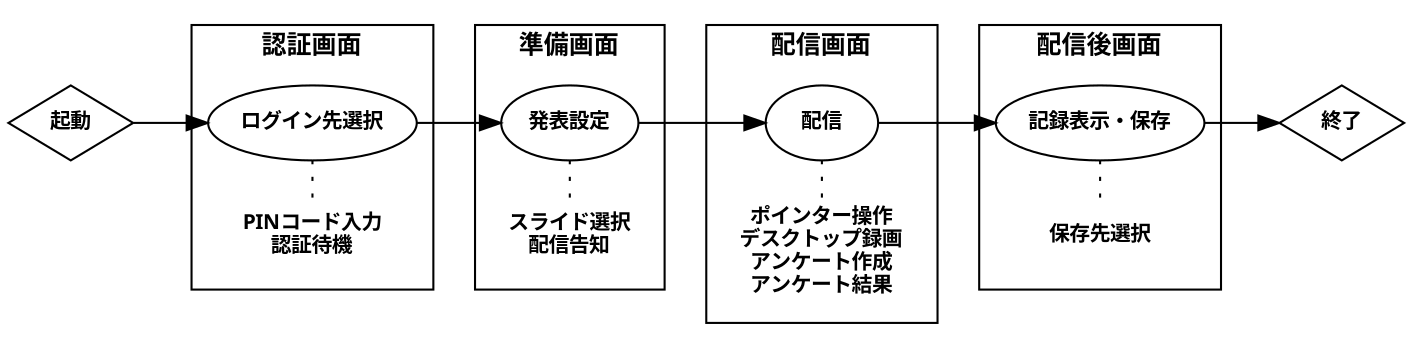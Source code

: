 digraph sample1 {
	graph[
		fontname="Yu Gothic bold";
		layout = dot;
		charset = "UTF-8";
		rankdir = LR;
	];
	node[
		fontname = "Yu Gothic bold";
		fontsize = 10;
	];
	edge[
		fontname="Yu Gothic bold";
		fontsize = 10;
	];

	start[label="起動"; group=1; shape=diamond];
	end[label="終了"; group=1; shape=diamond];

	subgraph cluster0 {
		label = "認証画面";
		fontsize = 12;

		login0[label="ログイン先選択"; group=1];
		login1[label="PINコード入力\n認証待機"; shape=plaintext];

		login1->login0[dir=none; style=dotted];
		{rank=same; login0; login1}
	};
	
	subgraph cluster1 {
		label = "準備画面";
		fontsize = 12;

		setup0[label="発表設定"; group=1];
		setup1[label="スライド選択\n配信告知"; shape=plaintext];

		setup1->setup0[dir=none; style=dotted];
		{rank=same; setup0; setup1}
	}
	
	subgraph cluster2 {
		label = "配信画面";
		fontsize = 12;

		cast0[label="配信"; group=1];
		cast1[label="ポインター操作\nデスクトップ録画\nアンケート作成\nアンケート結果"; shape=plaintext];

		cast1->cast0[dir=none; style=dotted];
		{rank=same; cast0; cast1}
	}

	subgraph cluster3 {
		label = "配信後画面";
		fontsize = 12;

		result0[label="記録表示・保存"; group=1];
		result1[label="保存先選択"; shape=plaintext];

		result1->result0[dir=none; style=dotted];
		{rank=same; result0; result1}
	}

	start->login0->setup0->cast0->result0->end[weight=999];
}
